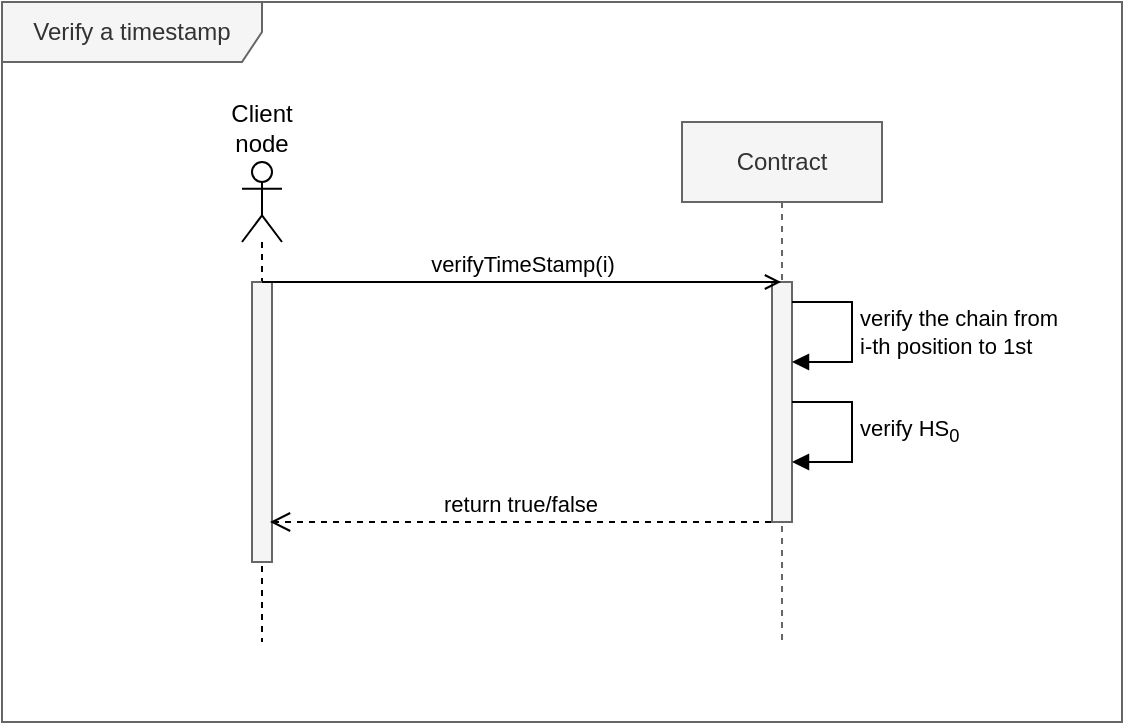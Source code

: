 <mxfile version="21.4.0" type="device">
  <diagram name="Page-1" id="xGddiXX9xQhbEhBkytxY">
    <mxGraphModel dx="1050" dy="530" grid="1" gridSize="10" guides="1" tooltips="1" connect="1" arrows="1" fold="1" page="1" pageScale="1" pageWidth="850" pageHeight="1100" math="0" shadow="0">
      <root>
        <mxCell id="0" />
        <mxCell id="1" parent="0" />
        <mxCell id="9V2G_Jkm-UDftRgc-XBs-2" value="Verify a timestamp" style="shape=umlFrame;whiteSpace=wrap;html=1;pointerEvents=0;width=130;height=30;fillColor=#f5f5f5;fontColor=#333333;strokeColor=#666666;" vertex="1" parent="1">
          <mxGeometry x="120" y="80" width="560" height="360" as="geometry" />
        </mxCell>
        <mxCell id="9V2G_Jkm-UDftRgc-XBs-5" value="&lt;div align=&quot;center&quot;&gt;Client node&lt;br&gt;&lt;/div&gt;" style="shape=umlLifeline;perimeter=lifelinePerimeter;whiteSpace=wrap;html=1;container=1;dropTarget=0;collapsible=0;recursiveResize=0;outlineConnect=0;portConstraint=eastwest;newEdgeStyle={&quot;edgeStyle&quot;:&quot;elbowEdgeStyle&quot;,&quot;elbow&quot;:&quot;vertical&quot;,&quot;curved&quot;:0,&quot;rounded&quot;:0};participant=umlActor;verticalAlign=bottom;labelPosition=center;verticalLabelPosition=top;align=center;" vertex="1" parent="1">
          <mxGeometry x="240" y="160" width="20" height="240" as="geometry" />
        </mxCell>
        <mxCell id="9V2G_Jkm-UDftRgc-XBs-7" value="" style="html=1;points=[];perimeter=orthogonalPerimeter;outlineConnect=0;targetShapes=umlLifeline;portConstraint=eastwest;newEdgeStyle={&quot;edgeStyle&quot;:&quot;elbowEdgeStyle&quot;,&quot;elbow&quot;:&quot;vertical&quot;,&quot;curved&quot;:0,&quot;rounded&quot;:0};fillColor=#f5f5f5;fontColor=#333333;strokeColor=#666666;" vertex="1" parent="9V2G_Jkm-UDftRgc-XBs-5">
          <mxGeometry x="5" y="60" width="10" height="140" as="geometry" />
        </mxCell>
        <mxCell id="9V2G_Jkm-UDftRgc-XBs-6" value="Contract" style="shape=umlLifeline;perimeter=lifelinePerimeter;whiteSpace=wrap;html=1;container=1;dropTarget=0;collapsible=0;recursiveResize=0;outlineConnect=0;portConstraint=eastwest;newEdgeStyle={&quot;edgeStyle&quot;:&quot;elbowEdgeStyle&quot;,&quot;elbow&quot;:&quot;vertical&quot;,&quot;curved&quot;:0,&quot;rounded&quot;:0};fillColor=#f5f5f5;fontColor=#333333;strokeColor=#666666;" vertex="1" parent="1">
          <mxGeometry x="460" y="140" width="100" height="260" as="geometry" />
        </mxCell>
        <mxCell id="9V2G_Jkm-UDftRgc-XBs-8" value="" style="html=1;points=[];perimeter=orthogonalPerimeter;outlineConnect=0;targetShapes=umlLifeline;portConstraint=eastwest;newEdgeStyle={&quot;edgeStyle&quot;:&quot;elbowEdgeStyle&quot;,&quot;elbow&quot;:&quot;vertical&quot;,&quot;curved&quot;:0,&quot;rounded&quot;:0};fillColor=#f5f5f5;fontColor=#333333;strokeColor=#666666;" vertex="1" parent="9V2G_Jkm-UDftRgc-XBs-6">
          <mxGeometry x="45" y="80" width="10" height="120" as="geometry" />
        </mxCell>
        <mxCell id="9V2G_Jkm-UDftRgc-XBs-11" value="verify the chain from &lt;br&gt;i-th position to 1st" style="html=1;align=left;spacingLeft=2;endArrow=block;rounded=0;edgeStyle=orthogonalEdgeStyle;curved=0;rounded=0;" edge="1" parent="9V2G_Jkm-UDftRgc-XBs-6">
          <mxGeometry relative="1" as="geometry">
            <mxPoint x="55" y="90" as="sourcePoint" />
            <Array as="points">
              <mxPoint x="85" y="120" />
            </Array>
            <mxPoint x="55" y="120" as="targetPoint" />
          </mxGeometry>
        </mxCell>
        <mxCell id="9V2G_Jkm-UDftRgc-XBs-9" value="verifyTimeStamp(i)" style="html=1;verticalAlign=bottom;endArrow=open;edgeStyle=elbowEdgeStyle;elbow=vertical;curved=0;rounded=0;endFill=0;" edge="1" parent="1" source="9V2G_Jkm-UDftRgc-XBs-5" target="9V2G_Jkm-UDftRgc-XBs-6">
          <mxGeometry width="80" relative="1" as="geometry">
            <mxPoint x="280" y="220" as="sourcePoint" />
            <mxPoint x="360" y="220" as="targetPoint" />
            <Array as="points">
              <mxPoint x="450" y="220" />
            </Array>
          </mxGeometry>
        </mxCell>
        <mxCell id="9V2G_Jkm-UDftRgc-XBs-12" value="verify HS&lt;sub&gt;0&lt;/sub&gt;" style="html=1;align=left;spacingLeft=2;endArrow=block;rounded=0;edgeStyle=orthogonalEdgeStyle;curved=0;rounded=0;" edge="1" parent="1">
          <mxGeometry relative="1" as="geometry">
            <mxPoint x="515" y="280" as="sourcePoint" />
            <Array as="points">
              <mxPoint x="545" y="310" />
            </Array>
            <mxPoint x="515" y="310" as="targetPoint" />
          </mxGeometry>
        </mxCell>
        <mxCell id="9V2G_Jkm-UDftRgc-XBs-13" value="return true/false" style="html=1;verticalAlign=bottom;endArrow=open;dashed=1;endSize=8;edgeStyle=elbowEdgeStyle;elbow=vertical;curved=0;rounded=0;" edge="1" parent="1">
          <mxGeometry relative="1" as="geometry">
            <mxPoint x="504.5" y="340" as="sourcePoint" />
            <mxPoint x="254" y="340" as="targetPoint" />
            <Array as="points">
              <mxPoint x="344.5" y="340" />
              <mxPoint x="424.5" y="340" />
            </Array>
          </mxGeometry>
        </mxCell>
      </root>
    </mxGraphModel>
  </diagram>
</mxfile>

